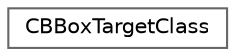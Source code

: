 digraph "Graphical Class Hierarchy"
{
 // LATEX_PDF_SIZE
  bgcolor="transparent";
  edge [fontname=Helvetica,fontsize=10,labelfontname=Helvetica,labelfontsize=10];
  node [fontname=Helvetica,fontsize=10,shape=box,height=0.2,width=0.4];
  rankdir="LR";
  Node0 [id="Node000000",label="CBBoxTargetClass",height=0.2,width=0.4,color="grey40", fillcolor="white", style="filled",URL="$structCBBoxTargetClass.html",tooltip="Class for storing the information of a possible bounding box candidate during a minimum distance sear..."];
}
